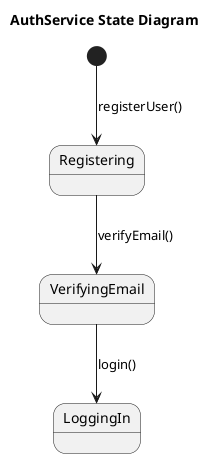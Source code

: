 @startuml
title AuthService State Diagram

[*] --> Registering : registerUser()
Registering --> VerifyingEmail : verifyEmail()
VerifyingEmail --> LoggingIn : login()

@enduml
